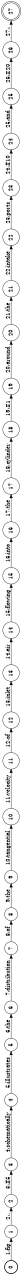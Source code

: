 digraph FST {
rankdir = LR;
size = "8.5,11";
label = "";
center = 1;
orientation = Landscape;
ranksep = "0.4";
nodesep = "0.25";
0 [label = "0", shape = circle, style = bold, fontsize = 14]
	0 -> 1 [label = "1:fig", fontsize = 14];
1 [label = "1", shape = circle, style = solid, fontsize = 14]
	1 -> 2 [label = "2:.", fontsize = 14];
2 [label = "2", shape = circle, style = solid, fontsize = 14]
	2 -> 3 [label = "3:#5", fontsize = 14];
3 [label = "3", shape = circle, style = solid, fontsize = 14]
	3 -> 4 [label = "4:schematically", fontsize = 14];
4 [label = "4", shape = circle, style = solid, fontsize = 14]
	4 -> 5 [label = "5:illustrates", fontsize = 14];
5 [label = "5", shape = circle, style = solid, fontsize = 14]
	5 -> 6 [label = "6:the", fontsize = 14];
6 [label = "6", shape = circle, style = solid, fontsize = 14]
	6 -> 7 [label = "7:distribution", fontsize = 14];
7 [label = "7", shape = circle, style = solid, fontsize = 14]
	7 -> 8 [label = "8:of", fontsize = 14];
8 [label = "8", shape = circle, style = solid, fontsize = 14]
	8 -> 9 [label = "9:the", fontsize = 14];
9 [label = "9", shape = circle, style = solid, fontsize = 14]
	9 -> 10 [label = "10:tangential", fontsize = 14];
10 [label = "10", shape = circle, style = solid, fontsize = 14]
	10 -> 11 [label = "11:velocity", fontsize = 14];
11 [label = "11", shape = circle, style = solid, fontsize = 14]
	11 -> 12 [label = "12:of", fontsize = 14];
12 [label = "12", shape = circle, style = solid, fontsize = 14]
	12 -> 13 [label = "13:inlet", fontsize = 14];
13 [label = "13", shape = circle, style = solid, fontsize = 14]
	13 -> 14 [label = "14:air", fontsize = 14];
14 [label = "14", shape = circle, style = solid, fontsize = 14]
	14 -> 15 [label = "15:flowing", fontsize = 14];
15 [label = "15", shape = circle, style = solid, fontsize = 14]
	15 -> 16 [label = "16:into", fontsize = 14];
16 [label = "16", shape = circle, style = solid, fontsize = 14]
	16 -> 17 [label = "17:the", fontsize = 14];
17 [label = "17", shape = circle, style = solid, fontsize = 14]
	17 -> 18 [label = "18:cylinder", fontsize = 14];
18 [label = "18", shape = circle, style = solid, fontsize = 14]
	18 -> 19 [label = "19:#1", fontsize = 14];
19 [label = "19", shape = circle, style = solid, fontsize = 14]
	19 -> 20 [label = "20:around", fontsize = 14];
20 [label = "20", shape = circle, style = solid, fontsize = 14]
	20 -> 21 [label = "21:the", fontsize = 14];
21 [label = "21", shape = circle, style = solid, fontsize = 14]
	21 -> 22 [label = "22:intake", fontsize = 14];
22 [label = "22", shape = circle, style = solid, fontsize = 14]
	22 -> 23 [label = "23:ports", fontsize = 14];
23 [label = "23", shape = circle, style = solid, fontsize = 14]
	23 -> 24 [label = "24:#10", fontsize = 14];
24 [label = "24", shape = circle, style = solid, fontsize = 14]
	24 -> 25 [label = "25:and", fontsize = 14];
25 [label = "25", shape = circle, style = solid, fontsize = 14]
	25 -> 26 [label = "26:#20", fontsize = 14];
26 [label = "26", shape = circle, style = solid, fontsize = 14]
	26 -> 27 [label = "27:.", fontsize = 14];
27 [label = "27", shape = doublecircle, style = solid, fontsize = 14]
}
